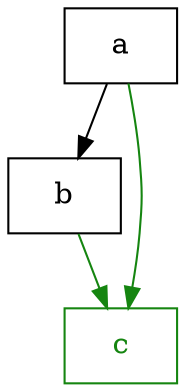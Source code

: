digraph D {
    node1 [shape="rectangle",label="a"]
    
    node2 [shape="rectangle",label="b"]
    
    node3 [color="#158510",fontcolor="#158510",shape="rectangle",label="c"]
    
    node1 -> node2 []
    node1 -> node3 [color="#158510",]
    node2 -> node3 [color="#158510",]
}
